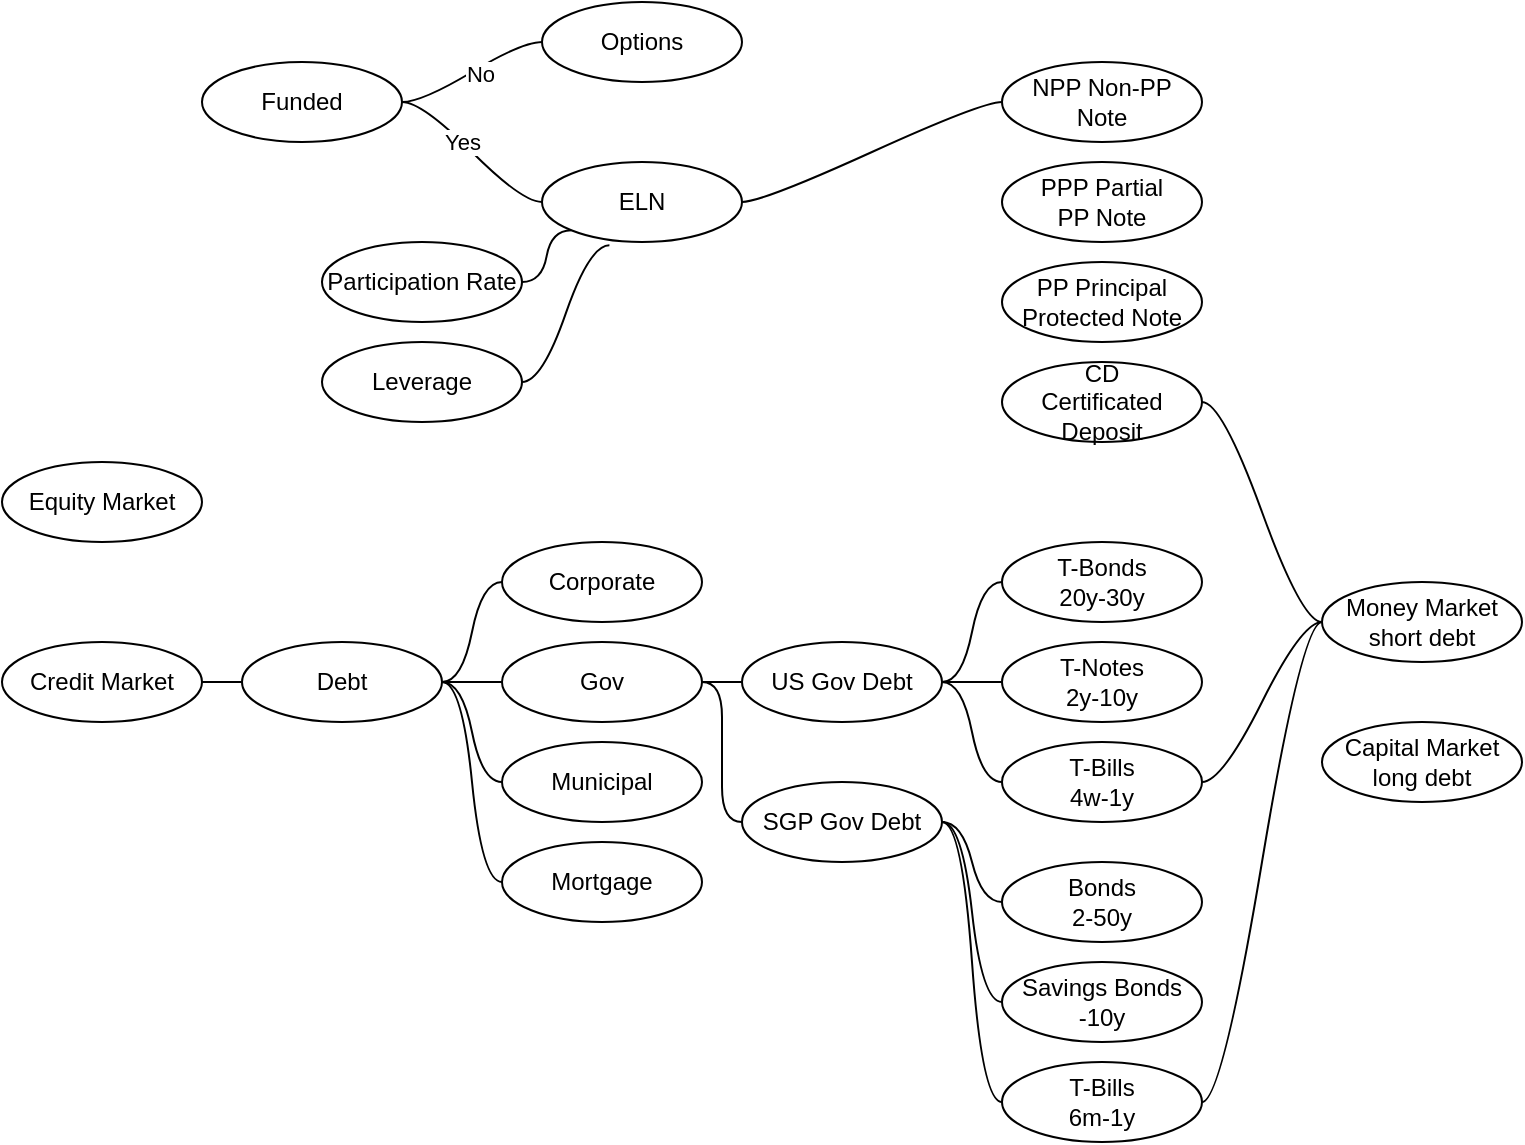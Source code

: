 <mxfile version="20.8.5" type="github">
  <diagram id="duZlh_n1-b1SHrgEPJop" name="Page-1">
    <mxGraphModel dx="794" dy="413" grid="1" gridSize="10" guides="1" tooltips="1" connect="1" arrows="1" fold="1" page="1" pageScale="1" pageWidth="850" pageHeight="1100" math="0" shadow="0">
      <root>
        <mxCell id="0" />
        <mxCell id="1" parent="0" />
        <mxCell id="hCuY06wSEHlHvCUH7BdE-3" value="" style="edgeStyle=entityRelationEdgeStyle;rounded=0;orthogonalLoop=1;jettySize=auto;html=1;startArrow=none;endArrow=none;segment=10;curved=1;sourcePerimeterSpacing=0;targetPerimeterSpacing=0;" edge="1" parent="1" source="hCuY06wSEHlHvCUH7BdE-1" target="hCuY06wSEHlHvCUH7BdE-2">
          <mxGeometry relative="1" as="geometry" />
        </mxCell>
        <mxCell id="hCuY06wSEHlHvCUH7BdE-6" style="edgeStyle=entityRelationEdgeStyle;rounded=0;orthogonalLoop=1;jettySize=auto;html=1;startArrow=none;endArrow=none;segment=10;curved=1;sourcePerimeterSpacing=0;targetPerimeterSpacing=0;entryX=0;entryY=0.5;entryDx=0;entryDy=0;" edge="1" parent="1" source="hCuY06wSEHlHvCUH7BdE-1" target="hCuY06wSEHlHvCUH7BdE-4">
          <mxGeometry relative="1" as="geometry" />
        </mxCell>
        <mxCell id="hCuY06wSEHlHvCUH7BdE-7" style="edgeStyle=entityRelationEdgeStyle;rounded=0;orthogonalLoop=1;jettySize=auto;html=1;startArrow=none;endArrow=none;segment=10;curved=1;sourcePerimeterSpacing=0;targetPerimeterSpacing=0;entryX=0;entryY=0.5;entryDx=0;entryDy=0;" edge="1" parent="1" source="hCuY06wSEHlHvCUH7BdE-1" target="hCuY06wSEHlHvCUH7BdE-5">
          <mxGeometry relative="1" as="geometry" />
        </mxCell>
        <mxCell id="hCuY06wSEHlHvCUH7BdE-1" value="US Gov Debt" style="ellipse;whiteSpace=wrap;html=1;align=center;newEdgeStyle={&quot;edgeStyle&quot;:&quot;entityRelationEdgeStyle&quot;,&quot;startArrow&quot;:&quot;none&quot;,&quot;endArrow&quot;:&quot;none&quot;,&quot;segment&quot;:10,&quot;curved&quot;:1,&quot;sourcePerimeterSpacing&quot;:0,&quot;targetPerimeterSpacing&quot;:0};treeFolding=1;treeMoving=1;" vertex="1" parent="1">
          <mxGeometry x="410" y="380" width="100" height="40" as="geometry" />
        </mxCell>
        <mxCell id="hCuY06wSEHlHvCUH7BdE-2" value="T-Notes&lt;br&gt;2y-10y" style="ellipse;whiteSpace=wrap;html=1;align=center;newEdgeStyle={&quot;edgeStyle&quot;:&quot;entityRelationEdgeStyle&quot;,&quot;startArrow&quot;:&quot;none&quot;,&quot;endArrow&quot;:&quot;none&quot;,&quot;segment&quot;:10,&quot;curved&quot;:1,&quot;sourcePerimeterSpacing&quot;:0,&quot;targetPerimeterSpacing&quot;:0};treeFolding=1;treeMoving=1;" vertex="1" parent="1">
          <mxGeometry x="540" y="380" width="100" height="40" as="geometry" />
        </mxCell>
        <mxCell id="hCuY06wSEHlHvCUH7BdE-4" value="T-Bonds&lt;br&gt;20y-30y" style="ellipse;whiteSpace=wrap;html=1;align=center;newEdgeStyle={&quot;edgeStyle&quot;:&quot;entityRelationEdgeStyle&quot;,&quot;startArrow&quot;:&quot;none&quot;,&quot;endArrow&quot;:&quot;none&quot;,&quot;segment&quot;:10,&quot;curved&quot;:1,&quot;sourcePerimeterSpacing&quot;:0,&quot;targetPerimeterSpacing&quot;:0};treeFolding=1;treeMoving=1;" vertex="1" parent="1">
          <mxGeometry x="540" y="330" width="100" height="40" as="geometry" />
        </mxCell>
        <mxCell id="hCuY06wSEHlHvCUH7BdE-5" value="T-Bills&lt;br&gt;4w-1y" style="ellipse;whiteSpace=wrap;html=1;align=center;newEdgeStyle={&quot;edgeStyle&quot;:&quot;entityRelationEdgeStyle&quot;,&quot;startArrow&quot;:&quot;none&quot;,&quot;endArrow&quot;:&quot;none&quot;,&quot;segment&quot;:10,&quot;curved&quot;:1,&quot;sourcePerimeterSpacing&quot;:0,&quot;targetPerimeterSpacing&quot;:0};treeFolding=1;treeMoving=1;" vertex="1" parent="1">
          <mxGeometry x="540" y="430" width="100" height="40" as="geometry" />
        </mxCell>
        <mxCell id="hCuY06wSEHlHvCUH7BdE-10" value="" style="edgeStyle=entityRelationEdgeStyle;rounded=0;orthogonalLoop=1;jettySize=auto;html=1;startArrow=none;endArrow=none;segment=10;curved=1;sourcePerimeterSpacing=0;targetPerimeterSpacing=0;" edge="1" parent="1" source="hCuY06wSEHlHvCUH7BdE-8" target="hCuY06wSEHlHvCUH7BdE-9">
          <mxGeometry relative="1" as="geometry" />
        </mxCell>
        <mxCell id="hCuY06wSEHlHvCUH7BdE-8" value="Credit Market" style="ellipse;whiteSpace=wrap;html=1;align=center;newEdgeStyle={&quot;edgeStyle&quot;:&quot;entityRelationEdgeStyle&quot;,&quot;startArrow&quot;:&quot;none&quot;,&quot;endArrow&quot;:&quot;none&quot;,&quot;segment&quot;:10,&quot;curved&quot;:1,&quot;sourcePerimeterSpacing&quot;:0,&quot;targetPerimeterSpacing&quot;:0};treeFolding=1;treeMoving=1;" vertex="1" parent="1">
          <mxGeometry x="40" y="380" width="100" height="40" as="geometry" />
        </mxCell>
        <mxCell id="hCuY06wSEHlHvCUH7BdE-12" value="" style="edgeStyle=entityRelationEdgeStyle;rounded=0;orthogonalLoop=1;jettySize=auto;html=1;startArrow=none;endArrow=none;segment=10;curved=1;sourcePerimeterSpacing=0;targetPerimeterSpacing=0;" edge="1" parent="1" source="hCuY06wSEHlHvCUH7BdE-9" target="hCuY06wSEHlHvCUH7BdE-11">
          <mxGeometry relative="1" as="geometry" />
        </mxCell>
        <mxCell id="hCuY06wSEHlHvCUH7BdE-16" value="" style="edgeStyle=entityRelationEdgeStyle;rounded=0;orthogonalLoop=1;jettySize=auto;html=1;startArrow=none;endArrow=none;segment=10;curved=1;sourcePerimeterSpacing=0;targetPerimeterSpacing=0;" edge="1" parent="1" source="hCuY06wSEHlHvCUH7BdE-9" target="hCuY06wSEHlHvCUH7BdE-15">
          <mxGeometry relative="1" as="geometry" />
        </mxCell>
        <mxCell id="hCuY06wSEHlHvCUH7BdE-18" value="" style="edgeStyle=entityRelationEdgeStyle;rounded=0;orthogonalLoop=1;jettySize=auto;html=1;startArrow=none;endArrow=none;segment=10;curved=1;sourcePerimeterSpacing=0;targetPerimeterSpacing=0;" edge="1" parent="1" source="hCuY06wSEHlHvCUH7BdE-9" target="hCuY06wSEHlHvCUH7BdE-17">
          <mxGeometry relative="1" as="geometry" />
        </mxCell>
        <mxCell id="hCuY06wSEHlHvCUH7BdE-20" value="" style="edgeStyle=entityRelationEdgeStyle;rounded=0;orthogonalLoop=1;jettySize=auto;html=1;startArrow=none;endArrow=none;segment=10;curved=1;sourcePerimeterSpacing=0;targetPerimeterSpacing=0;" edge="1" parent="1" source="hCuY06wSEHlHvCUH7BdE-9" target="hCuY06wSEHlHvCUH7BdE-19">
          <mxGeometry relative="1" as="geometry" />
        </mxCell>
        <mxCell id="hCuY06wSEHlHvCUH7BdE-9" value="Debt" style="ellipse;whiteSpace=wrap;html=1;align=center;newEdgeStyle={&quot;edgeStyle&quot;:&quot;entityRelationEdgeStyle&quot;,&quot;startArrow&quot;:&quot;none&quot;,&quot;endArrow&quot;:&quot;none&quot;,&quot;segment&quot;:10,&quot;curved&quot;:1,&quot;sourcePerimeterSpacing&quot;:0,&quot;targetPerimeterSpacing&quot;:0};treeFolding=1;treeMoving=1;" vertex="1" parent="1">
          <mxGeometry x="160" y="380" width="100" height="40" as="geometry" />
        </mxCell>
        <mxCell id="hCuY06wSEHlHvCUH7BdE-13" style="edgeStyle=entityRelationEdgeStyle;rounded=0;orthogonalLoop=1;jettySize=auto;html=1;startArrow=none;endArrow=none;segment=10;curved=1;sourcePerimeterSpacing=0;targetPerimeterSpacing=0;entryX=0;entryY=0.5;entryDx=0;entryDy=0;" edge="1" parent="1" source="hCuY06wSEHlHvCUH7BdE-11" target="hCuY06wSEHlHvCUH7BdE-1">
          <mxGeometry relative="1" as="geometry" />
        </mxCell>
        <mxCell id="hCuY06wSEHlHvCUH7BdE-21" value="" style="edgeStyle=entityRelationEdgeStyle;rounded=0;orthogonalLoop=1;jettySize=auto;html=1;startArrow=none;endArrow=none;segment=10;curved=1;sourcePerimeterSpacing=0;targetPerimeterSpacing=0;" edge="1" parent="1" source="hCuY06wSEHlHvCUH7BdE-11" target="hCuY06wSEHlHvCUH7BdE-1">
          <mxGeometry relative="1" as="geometry" />
        </mxCell>
        <mxCell id="hCuY06wSEHlHvCUH7BdE-22" style="edgeStyle=entityRelationEdgeStyle;rounded=0;orthogonalLoop=1;jettySize=auto;html=1;startArrow=none;endArrow=none;segment=10;curved=1;sourcePerimeterSpacing=0;targetPerimeterSpacing=0;entryX=0;entryY=0.5;entryDx=0;entryDy=0;" edge="1" parent="1" source="hCuY06wSEHlHvCUH7BdE-11" target="hCuY06wSEHlHvCUH7BdE-23">
          <mxGeometry relative="1" as="geometry">
            <mxPoint x="430" y="470" as="targetPoint" />
          </mxGeometry>
        </mxCell>
        <mxCell id="hCuY06wSEHlHvCUH7BdE-11" value="Gov" style="ellipse;whiteSpace=wrap;html=1;align=center;newEdgeStyle={&quot;edgeStyle&quot;:&quot;entityRelationEdgeStyle&quot;,&quot;startArrow&quot;:&quot;none&quot;,&quot;endArrow&quot;:&quot;none&quot;,&quot;segment&quot;:10,&quot;curved&quot;:1,&quot;sourcePerimeterSpacing&quot;:0,&quot;targetPerimeterSpacing&quot;:0};treeFolding=1;treeMoving=1;" vertex="1" parent="1">
          <mxGeometry x="290" y="380" width="100" height="40" as="geometry" />
        </mxCell>
        <mxCell id="hCuY06wSEHlHvCUH7BdE-15" value="Municipal" style="ellipse;whiteSpace=wrap;html=1;align=center;newEdgeStyle={&quot;edgeStyle&quot;:&quot;entityRelationEdgeStyle&quot;,&quot;startArrow&quot;:&quot;none&quot;,&quot;endArrow&quot;:&quot;none&quot;,&quot;segment&quot;:10,&quot;curved&quot;:1,&quot;sourcePerimeterSpacing&quot;:0,&quot;targetPerimeterSpacing&quot;:0};treeFolding=1;treeMoving=1;" vertex="1" parent="1">
          <mxGeometry x="290" y="430" width="100" height="40" as="geometry" />
        </mxCell>
        <mxCell id="hCuY06wSEHlHvCUH7BdE-17" value="Corporate" style="ellipse;whiteSpace=wrap;html=1;align=center;newEdgeStyle={&quot;edgeStyle&quot;:&quot;entityRelationEdgeStyle&quot;,&quot;startArrow&quot;:&quot;none&quot;,&quot;endArrow&quot;:&quot;none&quot;,&quot;segment&quot;:10,&quot;curved&quot;:1,&quot;sourcePerimeterSpacing&quot;:0,&quot;targetPerimeterSpacing&quot;:0};treeFolding=1;treeMoving=1;" vertex="1" parent="1">
          <mxGeometry x="290" y="330" width="100" height="40" as="geometry" />
        </mxCell>
        <mxCell id="hCuY06wSEHlHvCUH7BdE-19" value="Mortgage" style="ellipse;whiteSpace=wrap;html=1;align=center;newEdgeStyle={&quot;edgeStyle&quot;:&quot;entityRelationEdgeStyle&quot;,&quot;startArrow&quot;:&quot;none&quot;,&quot;endArrow&quot;:&quot;none&quot;,&quot;segment&quot;:10,&quot;curved&quot;:1,&quot;sourcePerimeterSpacing&quot;:0,&quot;targetPerimeterSpacing&quot;:0};treeFolding=1;treeMoving=1;" vertex="1" parent="1">
          <mxGeometry x="290" y="480" width="100" height="40" as="geometry" />
        </mxCell>
        <mxCell id="hCuY06wSEHlHvCUH7BdE-26" value="" style="edgeStyle=entityRelationEdgeStyle;rounded=0;orthogonalLoop=1;jettySize=auto;html=1;startArrow=none;endArrow=none;segment=10;curved=1;sourcePerimeterSpacing=0;targetPerimeterSpacing=0;" edge="1" parent="1" source="hCuY06wSEHlHvCUH7BdE-23" target="hCuY06wSEHlHvCUH7BdE-25">
          <mxGeometry relative="1" as="geometry" />
        </mxCell>
        <mxCell id="hCuY06wSEHlHvCUH7BdE-29" value="" style="edgeStyle=entityRelationEdgeStyle;rounded=0;orthogonalLoop=1;jettySize=auto;html=1;startArrow=none;endArrow=none;segment=10;curved=1;sourcePerimeterSpacing=0;targetPerimeterSpacing=0;" edge="1" parent="1" source="hCuY06wSEHlHvCUH7BdE-23" target="hCuY06wSEHlHvCUH7BdE-28">
          <mxGeometry relative="1" as="geometry" />
        </mxCell>
        <mxCell id="hCuY06wSEHlHvCUH7BdE-31" value="" style="edgeStyle=entityRelationEdgeStyle;rounded=0;orthogonalLoop=1;jettySize=auto;html=1;startArrow=none;endArrow=none;segment=10;curved=1;sourcePerimeterSpacing=0;targetPerimeterSpacing=0;" edge="1" parent="1" source="hCuY06wSEHlHvCUH7BdE-23" target="hCuY06wSEHlHvCUH7BdE-30">
          <mxGeometry relative="1" as="geometry" />
        </mxCell>
        <mxCell id="hCuY06wSEHlHvCUH7BdE-23" value="SGP Gov Debt" style="ellipse;whiteSpace=wrap;html=1;align=center;newEdgeStyle={&quot;edgeStyle&quot;:&quot;entityRelationEdgeStyle&quot;,&quot;startArrow&quot;:&quot;none&quot;,&quot;endArrow&quot;:&quot;none&quot;,&quot;segment&quot;:10,&quot;curved&quot;:1,&quot;sourcePerimeterSpacing&quot;:0,&quot;targetPerimeterSpacing&quot;:0};treeFolding=1;treeMoving=1;" vertex="1" parent="1">
          <mxGeometry x="410" y="450" width="100" height="40" as="geometry" />
        </mxCell>
        <mxCell id="hCuY06wSEHlHvCUH7BdE-25" value="Savings Bonds&lt;br&gt;-10y" style="ellipse;whiteSpace=wrap;html=1;align=center;newEdgeStyle={&quot;edgeStyle&quot;:&quot;entityRelationEdgeStyle&quot;,&quot;startArrow&quot;:&quot;none&quot;,&quot;endArrow&quot;:&quot;none&quot;,&quot;segment&quot;:10,&quot;curved&quot;:1,&quot;sourcePerimeterSpacing&quot;:0,&quot;targetPerimeterSpacing&quot;:0};treeFolding=1;treeMoving=1;" vertex="1" parent="1">
          <mxGeometry x="540" y="540" width="100" height="40" as="geometry" />
        </mxCell>
        <mxCell id="hCuY06wSEHlHvCUH7BdE-28" value="Bonds&lt;br&gt;2-50y" style="ellipse;whiteSpace=wrap;html=1;align=center;newEdgeStyle={&quot;edgeStyle&quot;:&quot;entityRelationEdgeStyle&quot;,&quot;startArrow&quot;:&quot;none&quot;,&quot;endArrow&quot;:&quot;none&quot;,&quot;segment&quot;:10,&quot;curved&quot;:1,&quot;sourcePerimeterSpacing&quot;:0,&quot;targetPerimeterSpacing&quot;:0};treeFolding=1;treeMoving=1;" vertex="1" parent="1">
          <mxGeometry x="540" y="490" width="100" height="40" as="geometry" />
        </mxCell>
        <mxCell id="hCuY06wSEHlHvCUH7BdE-30" value="T-Bills&lt;br&gt;6m-1y" style="ellipse;whiteSpace=wrap;html=1;align=center;newEdgeStyle={&quot;edgeStyle&quot;:&quot;entityRelationEdgeStyle&quot;,&quot;startArrow&quot;:&quot;none&quot;,&quot;endArrow&quot;:&quot;none&quot;,&quot;segment&quot;:10,&quot;curved&quot;:1,&quot;sourcePerimeterSpacing&quot;:0,&quot;targetPerimeterSpacing&quot;:0};treeFolding=1;treeMoving=1;" vertex="1" parent="1">
          <mxGeometry x="540" y="590" width="100" height="40" as="geometry" />
        </mxCell>
        <mxCell id="hCuY06wSEHlHvCUH7BdE-32" value="Equity Market" style="ellipse;whiteSpace=wrap;html=1;align=center;newEdgeStyle={&quot;edgeStyle&quot;:&quot;entityRelationEdgeStyle&quot;,&quot;startArrow&quot;:&quot;none&quot;,&quot;endArrow&quot;:&quot;none&quot;,&quot;segment&quot;:10,&quot;curved&quot;:1,&quot;sourcePerimeterSpacing&quot;:0,&quot;targetPerimeterSpacing&quot;:0};treeFolding=1;treeMoving=1;" vertex="1" parent="1">
          <mxGeometry x="40" y="290" width="100" height="40" as="geometry" />
        </mxCell>
        <mxCell id="hCuY06wSEHlHvCUH7BdE-35" style="edgeStyle=entityRelationEdgeStyle;rounded=0;orthogonalLoop=1;jettySize=auto;html=1;startArrow=none;endArrow=none;segment=10;curved=1;sourcePerimeterSpacing=0;targetPerimeterSpacing=0;entryX=1;entryY=0.5;entryDx=0;entryDy=0;" edge="1" parent="1" source="hCuY06wSEHlHvCUH7BdE-33" target="hCuY06wSEHlHvCUH7BdE-5">
          <mxGeometry relative="1" as="geometry" />
        </mxCell>
        <mxCell id="hCuY06wSEHlHvCUH7BdE-36" style="edgeStyle=entityRelationEdgeStyle;rounded=0;orthogonalLoop=1;jettySize=auto;html=1;startArrow=none;endArrow=none;segment=10;curved=1;sourcePerimeterSpacing=0;targetPerimeterSpacing=0;entryX=1;entryY=0.5;entryDx=0;entryDy=0;" edge="1" parent="1" source="hCuY06wSEHlHvCUH7BdE-33" target="hCuY06wSEHlHvCUH7BdE-30">
          <mxGeometry relative="1" as="geometry" />
        </mxCell>
        <mxCell id="hCuY06wSEHlHvCUH7BdE-38" style="edgeStyle=entityRelationEdgeStyle;rounded=0;orthogonalLoop=1;jettySize=auto;html=1;startArrow=none;endArrow=none;segment=10;curved=1;sourcePerimeterSpacing=0;targetPerimeterSpacing=0;" edge="1" parent="1" source="hCuY06wSEHlHvCUH7BdE-33" target="hCuY06wSEHlHvCUH7BdE-37">
          <mxGeometry relative="1" as="geometry" />
        </mxCell>
        <mxCell id="hCuY06wSEHlHvCUH7BdE-33" value="Money Market&lt;br&gt;short debt" style="ellipse;whiteSpace=wrap;html=1;align=center;newEdgeStyle={&quot;edgeStyle&quot;:&quot;entityRelationEdgeStyle&quot;,&quot;startArrow&quot;:&quot;none&quot;,&quot;endArrow&quot;:&quot;none&quot;,&quot;segment&quot;:10,&quot;curved&quot;:1,&quot;sourcePerimeterSpacing&quot;:0,&quot;targetPerimeterSpacing&quot;:0};treeFolding=1;treeMoving=1;" vertex="1" parent="1">
          <mxGeometry x="700" y="350" width="100" height="40" as="geometry" />
        </mxCell>
        <mxCell id="hCuY06wSEHlHvCUH7BdE-34" value="Capital Market&lt;br&gt;long debt" style="ellipse;whiteSpace=wrap;html=1;align=center;newEdgeStyle={&quot;edgeStyle&quot;:&quot;entityRelationEdgeStyle&quot;,&quot;startArrow&quot;:&quot;none&quot;,&quot;endArrow&quot;:&quot;none&quot;,&quot;segment&quot;:10,&quot;curved&quot;:1,&quot;sourcePerimeterSpacing&quot;:0,&quot;targetPerimeterSpacing&quot;:0};treeFolding=1;treeMoving=1;" vertex="1" parent="1">
          <mxGeometry x="700" y="420" width="100" height="40" as="geometry" />
        </mxCell>
        <mxCell id="hCuY06wSEHlHvCUH7BdE-37" value="CD&lt;br&gt;Certificated Deposit" style="ellipse;whiteSpace=wrap;html=1;align=center;newEdgeStyle={&quot;edgeStyle&quot;:&quot;entityRelationEdgeStyle&quot;,&quot;startArrow&quot;:&quot;none&quot;,&quot;endArrow&quot;:&quot;none&quot;,&quot;segment&quot;:10,&quot;curved&quot;:1,&quot;sourcePerimeterSpacing&quot;:0,&quot;targetPerimeterSpacing&quot;:0};treeFolding=1;treeMoving=1;" vertex="1" parent="1">
          <mxGeometry x="540" y="240" width="100" height="40" as="geometry" />
        </mxCell>
        <mxCell id="hCuY06wSEHlHvCUH7BdE-39" value="PP Principal Protected Note" style="ellipse;whiteSpace=wrap;html=1;align=center;newEdgeStyle={&quot;edgeStyle&quot;:&quot;entityRelationEdgeStyle&quot;,&quot;startArrow&quot;:&quot;none&quot;,&quot;endArrow&quot;:&quot;none&quot;,&quot;segment&quot;:10,&quot;curved&quot;:1,&quot;sourcePerimeterSpacing&quot;:0,&quot;targetPerimeterSpacing&quot;:0};treeFolding=1;treeMoving=1;" vertex="1" parent="1">
          <mxGeometry x="540" y="190" width="100" height="40" as="geometry" />
        </mxCell>
        <mxCell id="hCuY06wSEHlHvCUH7BdE-40" value="PPP Partial&lt;br&gt;PP Note" style="ellipse;whiteSpace=wrap;html=1;align=center;newEdgeStyle={&quot;edgeStyle&quot;:&quot;entityRelationEdgeStyle&quot;,&quot;startArrow&quot;:&quot;none&quot;,&quot;endArrow&quot;:&quot;none&quot;,&quot;segment&quot;:10,&quot;curved&quot;:1,&quot;sourcePerimeterSpacing&quot;:0,&quot;targetPerimeterSpacing&quot;:0};treeFolding=1;treeMoving=1;" vertex="1" parent="1">
          <mxGeometry x="540" y="140" width="100" height="40" as="geometry" />
        </mxCell>
        <mxCell id="hCuY06wSEHlHvCUH7BdE-45" style="edgeStyle=entityRelationEdgeStyle;rounded=0;orthogonalLoop=1;jettySize=auto;html=1;startArrow=none;endArrow=none;segment=10;curved=1;sourcePerimeterSpacing=0;targetPerimeterSpacing=0;" edge="1" parent="1" source="hCuY06wSEHlHvCUH7BdE-41" target="hCuY06wSEHlHvCUH7BdE-42">
          <mxGeometry relative="1" as="geometry" />
        </mxCell>
        <mxCell id="hCuY06wSEHlHvCUH7BdE-41" value="NPP Non-PP Note" style="ellipse;whiteSpace=wrap;html=1;align=center;newEdgeStyle={&quot;edgeStyle&quot;:&quot;entityRelationEdgeStyle&quot;,&quot;startArrow&quot;:&quot;none&quot;,&quot;endArrow&quot;:&quot;none&quot;,&quot;segment&quot;:10,&quot;curved&quot;:1,&quot;sourcePerimeterSpacing&quot;:0,&quot;targetPerimeterSpacing&quot;:0};treeFolding=1;treeMoving=1;" vertex="1" parent="1">
          <mxGeometry x="540" y="90" width="100" height="40" as="geometry" />
        </mxCell>
        <UserObject label="ELN" link="https://www.mafgl.com/investor-education/equity-linked-notes/" id="hCuY06wSEHlHvCUH7BdE-42">
          <mxCell style="ellipse;whiteSpace=wrap;html=1;align=center;newEdgeStyle={&quot;edgeStyle&quot;:&quot;entityRelationEdgeStyle&quot;,&quot;startArrow&quot;:&quot;none&quot;,&quot;endArrow&quot;:&quot;none&quot;,&quot;segment&quot;:10,&quot;curved&quot;:1,&quot;sourcePerimeterSpacing&quot;:0,&quot;targetPerimeterSpacing&quot;:0};treeFolding=1;treeMoving=1;" vertex="1" parent="1">
            <mxGeometry x="310" y="140" width="100" height="40" as="geometry" />
          </mxCell>
        </UserObject>
        <mxCell id="hCuY06wSEHlHvCUH7BdE-54" style="edgeStyle=entityRelationEdgeStyle;rounded=0;orthogonalLoop=1;jettySize=auto;html=1;startArrow=none;endArrow=none;segment=10;curved=1;sourcePerimeterSpacing=0;targetPerimeterSpacing=0;entryX=0;entryY=1;entryDx=0;entryDy=0;" edge="1" parent="1" source="hCuY06wSEHlHvCUH7BdE-43" target="hCuY06wSEHlHvCUH7BdE-42">
          <mxGeometry relative="1" as="geometry" />
        </mxCell>
        <mxCell id="hCuY06wSEHlHvCUH7BdE-43" value="Participation Rate" style="ellipse;whiteSpace=wrap;html=1;align=center;newEdgeStyle={&quot;edgeStyle&quot;:&quot;entityRelationEdgeStyle&quot;,&quot;startArrow&quot;:&quot;none&quot;,&quot;endArrow&quot;:&quot;none&quot;,&quot;segment&quot;:10,&quot;curved&quot;:1,&quot;sourcePerimeterSpacing&quot;:0,&quot;targetPerimeterSpacing&quot;:0};treeFolding=1;treeMoving=1;" vertex="1" parent="1">
          <mxGeometry x="200" y="180" width="100" height="40" as="geometry" />
        </mxCell>
        <mxCell id="hCuY06wSEHlHvCUH7BdE-55" style="edgeStyle=entityRelationEdgeStyle;rounded=0;orthogonalLoop=1;jettySize=auto;html=1;startArrow=none;endArrow=none;segment=10;curved=1;sourcePerimeterSpacing=0;targetPerimeterSpacing=0;entryX=0.337;entryY=1.042;entryDx=0;entryDy=0;entryPerimeter=0;" edge="1" parent="1" source="hCuY06wSEHlHvCUH7BdE-44" target="hCuY06wSEHlHvCUH7BdE-42">
          <mxGeometry relative="1" as="geometry" />
        </mxCell>
        <mxCell id="hCuY06wSEHlHvCUH7BdE-44" value="Leverage" style="ellipse;whiteSpace=wrap;html=1;align=center;newEdgeStyle={&quot;edgeStyle&quot;:&quot;entityRelationEdgeStyle&quot;,&quot;startArrow&quot;:&quot;none&quot;,&quot;endArrow&quot;:&quot;none&quot;,&quot;segment&quot;:10,&quot;curved&quot;:1,&quot;sourcePerimeterSpacing&quot;:0,&quot;targetPerimeterSpacing&quot;:0};treeFolding=1;treeMoving=1;" vertex="1" parent="1">
          <mxGeometry x="200" y="230" width="100" height="40" as="geometry" />
        </mxCell>
        <mxCell id="hCuY06wSEHlHvCUH7BdE-46" value="Options" style="ellipse;whiteSpace=wrap;html=1;align=center;newEdgeStyle={&quot;edgeStyle&quot;:&quot;entityRelationEdgeStyle&quot;,&quot;startArrow&quot;:&quot;none&quot;,&quot;endArrow&quot;:&quot;none&quot;,&quot;segment&quot;:10,&quot;curved&quot;:1,&quot;sourcePerimeterSpacing&quot;:0,&quot;targetPerimeterSpacing&quot;:0};treeFolding=1;treeMoving=1;" vertex="1" parent="1">
          <mxGeometry x="310" y="60" width="100" height="40" as="geometry" />
        </mxCell>
        <mxCell id="hCuY06wSEHlHvCUH7BdE-48" style="edgeStyle=entityRelationEdgeStyle;rounded=0;orthogonalLoop=1;jettySize=auto;html=1;startArrow=none;endArrow=none;segment=10;curved=1;sourcePerimeterSpacing=0;targetPerimeterSpacing=0;entryX=0;entryY=0.5;entryDx=0;entryDy=0;" edge="1" parent="1" source="hCuY06wSEHlHvCUH7BdE-47" target="hCuY06wSEHlHvCUH7BdE-42">
          <mxGeometry relative="1" as="geometry" />
        </mxCell>
        <mxCell id="hCuY06wSEHlHvCUH7BdE-51" value="Yes" style="edgeLabel;html=1;align=center;verticalAlign=middle;resizable=0;points=[];" vertex="1" connectable="0" parent="hCuY06wSEHlHvCUH7BdE-48">
          <mxGeometry x="-0.151" y="1" relative="1" as="geometry">
            <mxPoint x="-1" as="offset" />
          </mxGeometry>
        </mxCell>
        <mxCell id="hCuY06wSEHlHvCUH7BdE-49" style="edgeStyle=entityRelationEdgeStyle;rounded=0;orthogonalLoop=1;jettySize=auto;html=1;startArrow=none;endArrow=none;segment=10;curved=1;sourcePerimeterSpacing=0;targetPerimeterSpacing=0;entryX=0;entryY=0.5;entryDx=0;entryDy=0;" edge="1" parent="1" source="hCuY06wSEHlHvCUH7BdE-47" target="hCuY06wSEHlHvCUH7BdE-46">
          <mxGeometry relative="1" as="geometry" />
        </mxCell>
        <mxCell id="hCuY06wSEHlHvCUH7BdE-50" value="No" style="edgeLabel;html=1;align=center;verticalAlign=middle;resizable=0;points=[];" vertex="1" connectable="0" parent="hCuY06wSEHlHvCUH7BdE-49">
          <mxGeometry x="0.071" y="-2" relative="1" as="geometry">
            <mxPoint as="offset" />
          </mxGeometry>
        </mxCell>
        <mxCell id="hCuY06wSEHlHvCUH7BdE-47" value="Funded" style="ellipse;whiteSpace=wrap;html=1;align=center;newEdgeStyle={&quot;edgeStyle&quot;:&quot;entityRelationEdgeStyle&quot;,&quot;startArrow&quot;:&quot;none&quot;,&quot;endArrow&quot;:&quot;none&quot;,&quot;segment&quot;:10,&quot;curved&quot;:1,&quot;sourcePerimeterSpacing&quot;:0,&quot;targetPerimeterSpacing&quot;:0};treeFolding=1;treeMoving=1;" vertex="1" parent="1">
          <mxGeometry x="140" y="90" width="100" height="40" as="geometry" />
        </mxCell>
      </root>
    </mxGraphModel>
  </diagram>
</mxfile>
